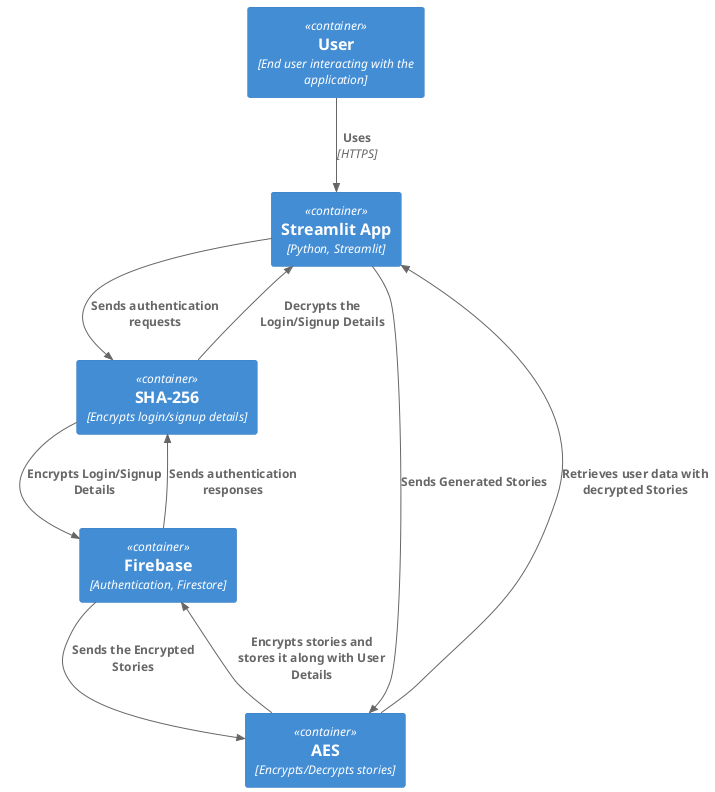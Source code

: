 @startuml Container
!include <C4/C4_Container>

Container(User, "User", "End user interacting with the application")
Container(Streamlit, "Streamlit App", "Python, Streamlit")
Container(Firebase, "Firebase", "Authentication, Firestore")
Container(SHA256, "SHA-256", "Encrypts login/signup details")
Container(AES, "AES", "Encrypts/Decrypts stories")

Rel(User, Streamlit, "Uses", "HTTPS")
Rel(Streamlit, SHA256, "Sends authentication requests")
Rel(SHA256, Firebase, "Encrypts Login/Signup Details")
Rel(Firebase, SHA256, "Sends authentication responses")
Rel(SHA256, Streamlit, "Decrypts the Login/Signup Details")
Rel(Streamlit, AES, "Sends Generated Stories")
Rel(AES, Firebase, "Encrypts stories and stores it along with User Details")
Rel(Firebase, AES, "Sends the Encrypted Stories")
Rel(AES, Streamlit, "Retrieves user data with decrypted Stories")

@enduml